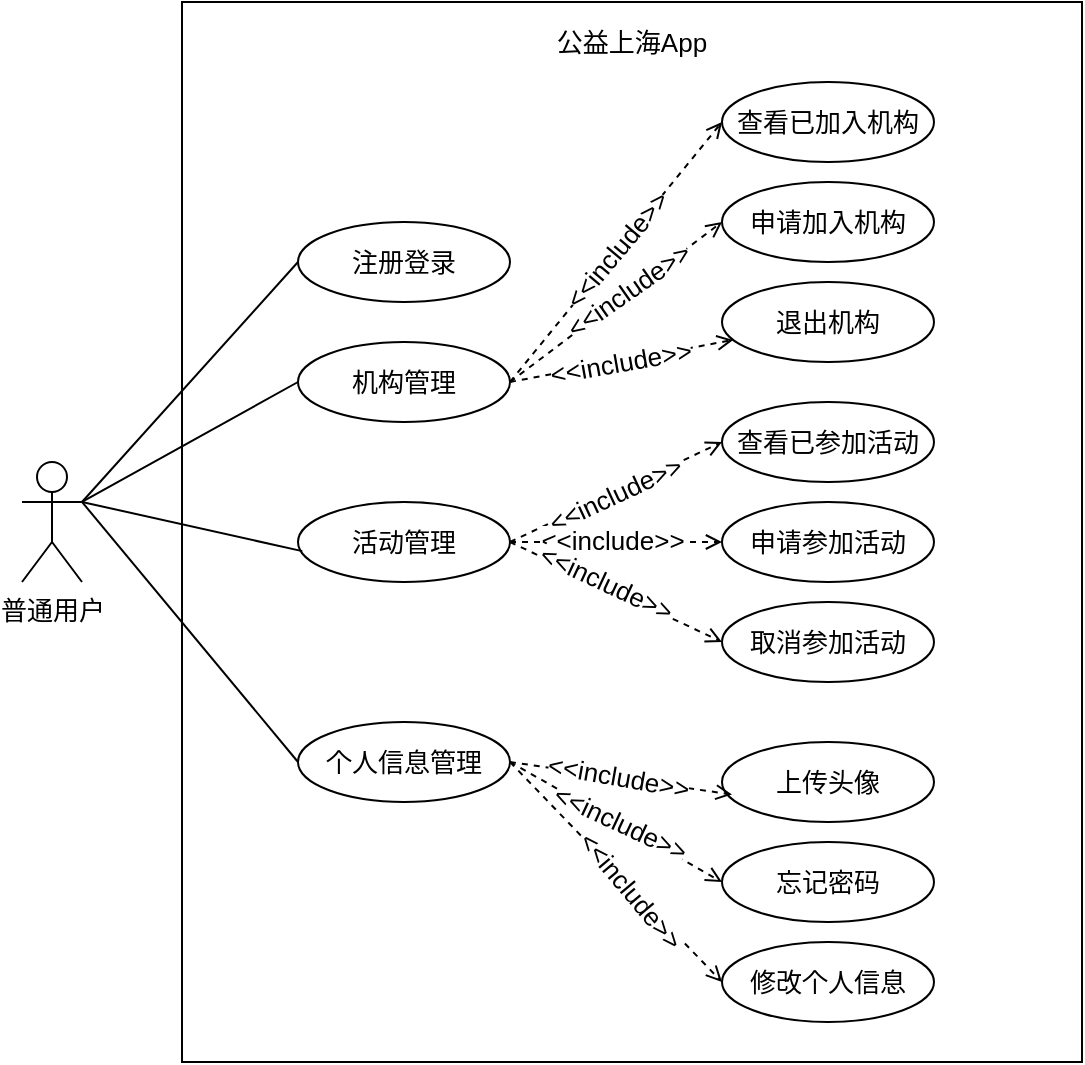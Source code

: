 <mxfile version="24.4.9" type="github">
  <diagram name="第 1 页" id="QIkSNU2lJWrrcMK7OgB3">
    <mxGraphModel dx="1195" dy="615" grid="1" gridSize="10" guides="1" tooltips="1" connect="1" arrows="1" fold="1" page="1" pageScale="1" pageWidth="827" pageHeight="1169" math="0" shadow="0">
      <root>
        <mxCell id="0" />
        <mxCell id="1" parent="0" />
        <mxCell id="RuP5DusUmNIFuySBbjsR-11" style="edgeStyle=none;rounded=0;orthogonalLoop=1;jettySize=auto;html=1;exitX=1;exitY=0.333;exitDx=0;exitDy=0;exitPerimeter=0;entryX=0;entryY=0.5;entryDx=0;entryDy=0;endArrow=none;endFill=0;fontSize=13;" edge="1" parent="1" source="RuP5DusUmNIFuySBbjsR-1" target="RuP5DusUmNIFuySBbjsR-6">
          <mxGeometry relative="1" as="geometry" />
        </mxCell>
        <mxCell id="RuP5DusUmNIFuySBbjsR-12" style="edgeStyle=none;rounded=0;orthogonalLoop=1;jettySize=auto;html=1;exitX=1;exitY=0.333;exitDx=0;exitDy=0;exitPerimeter=0;entryX=0;entryY=0.5;entryDx=0;entryDy=0;endArrow=none;endFill=0;fontSize=13;" edge="1" parent="1" source="RuP5DusUmNIFuySBbjsR-1" target="RuP5DusUmNIFuySBbjsR-7">
          <mxGeometry relative="1" as="geometry" />
        </mxCell>
        <mxCell id="RuP5DusUmNIFuySBbjsR-14" style="edgeStyle=none;rounded=0;orthogonalLoop=1;jettySize=auto;html=1;exitX=1;exitY=0.333;exitDx=0;exitDy=0;exitPerimeter=0;entryX=0;entryY=0.5;entryDx=0;entryDy=0;endArrow=none;endFill=0;fontSize=13;" edge="1" parent="1" source="RuP5DusUmNIFuySBbjsR-1" target="RuP5DusUmNIFuySBbjsR-9">
          <mxGeometry relative="1" as="geometry" />
        </mxCell>
        <mxCell id="RuP5DusUmNIFuySBbjsR-1" value="普通用户" style="shape=umlActor;verticalLabelPosition=bottom;verticalAlign=top;html=1;outlineConnect=0;fontSize=13;" vertex="1" parent="1">
          <mxGeometry x="170" y="230" width="30" height="60" as="geometry" />
        </mxCell>
        <mxCell id="RuP5DusUmNIFuySBbjsR-4" value="" style="rounded=0;whiteSpace=wrap;html=1;gradientColor=none;fillColor=none;fontSize=13;" vertex="1" parent="1">
          <mxGeometry x="250" width="450" height="530" as="geometry" />
        </mxCell>
        <mxCell id="RuP5DusUmNIFuySBbjsR-6" value="注册登录" style="ellipse;whiteSpace=wrap;html=1;fontSize=13;" vertex="1" parent="1">
          <mxGeometry x="308" y="110" width="106" height="40" as="geometry" />
        </mxCell>
        <mxCell id="RuP5DusUmNIFuySBbjsR-27" style="edgeStyle=none;rounded=0;orthogonalLoop=1;jettySize=auto;html=1;exitX=1;exitY=0.5;exitDx=0;exitDy=0;entryX=0;entryY=0.5;entryDx=0;entryDy=0;endArrow=open;endFill=0;dashed=1;fontSize=13;" edge="1" parent="1" source="RuP5DusUmNIFuySBbjsR-7" target="RuP5DusUmNIFuySBbjsR-24">
          <mxGeometry relative="1" as="geometry" />
        </mxCell>
        <mxCell id="RuP5DusUmNIFuySBbjsR-40" value="&amp;lt;&amp;lt;include&amp;gt;&amp;gt;" style="edgeLabel;html=1;align=center;verticalAlign=middle;resizable=0;points=[];rotation=-50;fontSize=13;" vertex="1" connectable="0" parent="RuP5DusUmNIFuySBbjsR-27">
          <mxGeometry x="0.01" y="1" relative="1" as="geometry">
            <mxPoint as="offset" />
          </mxGeometry>
        </mxCell>
        <mxCell id="RuP5DusUmNIFuySBbjsR-28" style="edgeStyle=none;rounded=0;orthogonalLoop=1;jettySize=auto;html=1;exitX=1;exitY=0.5;exitDx=0;exitDy=0;entryX=0;entryY=0.5;entryDx=0;entryDy=0;endArrow=open;endFill=0;dashed=1;fontSize=13;" edge="1" parent="1" source="RuP5DusUmNIFuySBbjsR-7" target="RuP5DusUmNIFuySBbjsR-16">
          <mxGeometry relative="1" as="geometry" />
        </mxCell>
        <mxCell id="RuP5DusUmNIFuySBbjsR-41" value="&amp;lt;&amp;lt;include&amp;gt;&amp;gt;" style="edgeLabel;html=1;align=center;verticalAlign=middle;resizable=0;points=[];rotation=-35;fontSize=13;" vertex="1" connectable="0" parent="RuP5DusUmNIFuySBbjsR-28">
          <mxGeometry x="0.119" y="1" relative="1" as="geometry">
            <mxPoint as="offset" />
          </mxGeometry>
        </mxCell>
        <mxCell id="RuP5DusUmNIFuySBbjsR-29" style="edgeStyle=none;rounded=0;orthogonalLoop=1;jettySize=auto;html=1;exitX=1;exitY=0.5;exitDx=0;exitDy=0;endArrow=open;endFill=0;dashed=1;fontSize=13;" edge="1" parent="1" source="RuP5DusUmNIFuySBbjsR-7" target="RuP5DusUmNIFuySBbjsR-21">
          <mxGeometry relative="1" as="geometry" />
        </mxCell>
        <mxCell id="RuP5DusUmNIFuySBbjsR-42" value="&amp;lt;&amp;lt;include&amp;gt;&amp;gt;" style="edgeLabel;html=1;align=center;verticalAlign=middle;resizable=0;points=[];rotation=-10;fontSize=13;" vertex="1" connectable="0" parent="RuP5DusUmNIFuySBbjsR-29">
          <mxGeometry x="-0.017" relative="1" as="geometry">
            <mxPoint as="offset" />
          </mxGeometry>
        </mxCell>
        <mxCell id="RuP5DusUmNIFuySBbjsR-7" value="机构管理" style="ellipse;whiteSpace=wrap;html=1;fontSize=13;" vertex="1" parent="1">
          <mxGeometry x="308" y="170" width="106" height="40" as="geometry" />
        </mxCell>
        <mxCell id="RuP5DusUmNIFuySBbjsR-30" style="edgeStyle=none;rounded=0;orthogonalLoop=1;jettySize=auto;html=1;exitX=1;exitY=0.5;exitDx=0;exitDy=0;entryX=0;entryY=0.5;entryDx=0;entryDy=0;endArrow=open;endFill=0;dashed=1;fontSize=13;" edge="1" parent="1" source="RuP5DusUmNIFuySBbjsR-8" target="RuP5DusUmNIFuySBbjsR-26">
          <mxGeometry relative="1" as="geometry" />
        </mxCell>
        <mxCell id="RuP5DusUmNIFuySBbjsR-43" value="&amp;lt;&amp;lt;include&amp;gt;&amp;gt;" style="edgeLabel;html=1;align=center;verticalAlign=middle;resizable=0;points=[];rotation=-25;fontSize=13;" vertex="1" connectable="0" parent="RuP5DusUmNIFuySBbjsR-30">
          <mxGeometry x="-0.018" relative="1" as="geometry">
            <mxPoint as="offset" />
          </mxGeometry>
        </mxCell>
        <mxCell id="RuP5DusUmNIFuySBbjsR-31" style="edgeStyle=none;rounded=0;orthogonalLoop=1;jettySize=auto;html=1;exitX=1;exitY=0.5;exitDx=0;exitDy=0;entryX=0;entryY=0.5;entryDx=0;entryDy=0;endArrow=open;endFill=0;dashed=1;fontSize=13;" edge="1" parent="1" source="RuP5DusUmNIFuySBbjsR-8" target="RuP5DusUmNIFuySBbjsR-22">
          <mxGeometry relative="1" as="geometry" />
        </mxCell>
        <mxCell id="RuP5DusUmNIFuySBbjsR-44" value="&amp;lt;&amp;lt;include&amp;gt;&amp;gt;" style="edgeLabel;html=1;align=center;verticalAlign=middle;resizable=0;points=[];fontSize=13;" vertex="1" connectable="0" parent="RuP5DusUmNIFuySBbjsR-31">
          <mxGeometry x="-0.034" y="1" relative="1" as="geometry">
            <mxPoint as="offset" />
          </mxGeometry>
        </mxCell>
        <mxCell id="RuP5DusUmNIFuySBbjsR-32" style="edgeStyle=none;rounded=0;orthogonalLoop=1;jettySize=auto;html=1;exitX=1;exitY=0.5;exitDx=0;exitDy=0;entryX=0;entryY=0.5;entryDx=0;entryDy=0;endArrow=open;endFill=0;dashed=1;fontSize=13;" edge="1" parent="1" source="RuP5DusUmNIFuySBbjsR-8" target="RuP5DusUmNIFuySBbjsR-23">
          <mxGeometry relative="1" as="geometry" />
        </mxCell>
        <mxCell id="RuP5DusUmNIFuySBbjsR-45" value="&amp;lt;&amp;lt;include&amp;gt;&amp;gt;" style="edgeLabel;html=1;align=center;verticalAlign=middle;resizable=0;points=[];rotation=25;fontSize=13;" vertex="1" connectable="0" parent="RuP5DusUmNIFuySBbjsR-32">
          <mxGeometry x="-0.083" y="-1" relative="1" as="geometry">
            <mxPoint y="-4" as="offset" />
          </mxGeometry>
        </mxCell>
        <mxCell id="RuP5DusUmNIFuySBbjsR-8" value="活动管理" style="ellipse;whiteSpace=wrap;html=1;fontSize=13;" vertex="1" parent="1">
          <mxGeometry x="308" y="250" width="106" height="40" as="geometry" />
        </mxCell>
        <mxCell id="RuP5DusUmNIFuySBbjsR-37" style="edgeStyle=none;rounded=0;orthogonalLoop=1;jettySize=auto;html=1;exitX=1;exitY=0.5;exitDx=0;exitDy=0;entryX=0;entryY=0.5;entryDx=0;entryDy=0;endArrow=open;endFill=0;dashed=1;fontSize=13;" edge="1" parent="1" source="RuP5DusUmNIFuySBbjsR-9" target="RuP5DusUmNIFuySBbjsR-34">
          <mxGeometry relative="1" as="geometry" />
        </mxCell>
        <mxCell id="RuP5DusUmNIFuySBbjsR-47" value="&amp;lt;&amp;lt;include&amp;gt;&amp;gt;" style="edgeLabel;html=1;align=center;verticalAlign=middle;resizable=0;points=[];rotation=25;fontSize=13;" vertex="1" connectable="0" parent="RuP5DusUmNIFuySBbjsR-37">
          <mxGeometry x="0.027" y="1" relative="1" as="geometry">
            <mxPoint as="offset" />
          </mxGeometry>
        </mxCell>
        <mxCell id="RuP5DusUmNIFuySBbjsR-38" style="edgeStyle=none;rounded=0;orthogonalLoop=1;jettySize=auto;html=1;exitX=1;exitY=0.5;exitDx=0;exitDy=0;entryX=0;entryY=0.5;entryDx=0;entryDy=0;endArrow=open;endFill=0;dashed=1;fontSize=13;" edge="1" parent="1" source="RuP5DusUmNIFuySBbjsR-9" target="RuP5DusUmNIFuySBbjsR-35">
          <mxGeometry relative="1" as="geometry" />
        </mxCell>
        <mxCell id="RuP5DusUmNIFuySBbjsR-48" value="&amp;lt;&amp;lt;include&amp;gt;&amp;gt;" style="edgeLabel;html=1;align=center;verticalAlign=middle;resizable=0;points=[];rotation=50;fontSize=13;" vertex="1" connectable="0" parent="RuP5DusUmNIFuySBbjsR-38">
          <mxGeometry x="0.15" y="-1" relative="1" as="geometry">
            <mxPoint as="offset" />
          </mxGeometry>
        </mxCell>
        <mxCell id="RuP5DusUmNIFuySBbjsR-9" value="个人信息管理" style="ellipse;whiteSpace=wrap;html=1;fontSize=13;" vertex="1" parent="1">
          <mxGeometry x="308" y="360" width="106" height="40" as="geometry" />
        </mxCell>
        <mxCell id="RuP5DusUmNIFuySBbjsR-13" style="edgeStyle=none;rounded=0;orthogonalLoop=1;jettySize=auto;html=1;exitX=1;exitY=0.333;exitDx=0;exitDy=0;exitPerimeter=0;entryX=0.02;entryY=0.614;entryDx=0;entryDy=0;entryPerimeter=0;endArrow=none;endFill=0;fontSize=13;" edge="1" parent="1" source="RuP5DusUmNIFuySBbjsR-1" target="RuP5DusUmNIFuySBbjsR-8">
          <mxGeometry relative="1" as="geometry" />
        </mxCell>
        <mxCell id="RuP5DusUmNIFuySBbjsR-16" value="申请加入机构" style="ellipse;whiteSpace=wrap;html=1;fontSize=13;" vertex="1" parent="1">
          <mxGeometry x="520" y="90" width="106" height="40" as="geometry" />
        </mxCell>
        <mxCell id="RuP5DusUmNIFuySBbjsR-21" value="退出机构" style="ellipse;whiteSpace=wrap;html=1;fontSize=13;" vertex="1" parent="1">
          <mxGeometry x="520" y="140" width="106" height="40" as="geometry" />
        </mxCell>
        <mxCell id="RuP5DusUmNIFuySBbjsR-22" value="申请参加活动" style="ellipse;whiteSpace=wrap;html=1;fontSize=13;" vertex="1" parent="1">
          <mxGeometry x="520" y="250" width="106" height="40" as="geometry" />
        </mxCell>
        <mxCell id="RuP5DusUmNIFuySBbjsR-23" value="取消参加活动" style="ellipse;whiteSpace=wrap;html=1;fontSize=13;" vertex="1" parent="1">
          <mxGeometry x="520" y="300" width="106" height="40" as="geometry" />
        </mxCell>
        <mxCell id="RuP5DusUmNIFuySBbjsR-24" value="查看已加入机构" style="ellipse;whiteSpace=wrap;html=1;fontSize=13;" vertex="1" parent="1">
          <mxGeometry x="520" y="40" width="106" height="40" as="geometry" />
        </mxCell>
        <mxCell id="RuP5DusUmNIFuySBbjsR-26" value="查看已参加活动" style="ellipse;whiteSpace=wrap;html=1;fontSize=13;" vertex="1" parent="1">
          <mxGeometry x="520" y="200" width="106" height="40" as="geometry" />
        </mxCell>
        <mxCell id="RuP5DusUmNIFuySBbjsR-33" value="上传头像" style="ellipse;whiteSpace=wrap;html=1;fontSize=13;" vertex="1" parent="1">
          <mxGeometry x="520" y="370" width="106" height="40" as="geometry" />
        </mxCell>
        <mxCell id="RuP5DusUmNIFuySBbjsR-34" value="忘记密码" style="ellipse;whiteSpace=wrap;html=1;fontSize=13;" vertex="1" parent="1">
          <mxGeometry x="520" y="420" width="106" height="40" as="geometry" />
        </mxCell>
        <mxCell id="RuP5DusUmNIFuySBbjsR-35" value="修改个人信息" style="ellipse;whiteSpace=wrap;html=1;fontSize=13;" vertex="1" parent="1">
          <mxGeometry x="520" y="470" width="106" height="40" as="geometry" />
        </mxCell>
        <mxCell id="RuP5DusUmNIFuySBbjsR-36" style="edgeStyle=none;rounded=0;orthogonalLoop=1;jettySize=auto;html=1;exitX=1;exitY=0.5;exitDx=0;exitDy=0;entryX=0.047;entryY=0.657;entryDx=0;entryDy=0;entryPerimeter=0;endArrow=open;endFill=0;dashed=1;fontSize=13;" edge="1" parent="1" source="RuP5DusUmNIFuySBbjsR-9" target="RuP5DusUmNIFuySBbjsR-33">
          <mxGeometry relative="1" as="geometry" />
        </mxCell>
        <mxCell id="RuP5DusUmNIFuySBbjsR-46" value="&amp;lt;&amp;lt;include&amp;gt;&amp;gt;" style="edgeLabel;html=1;align=center;verticalAlign=middle;resizable=0;points=[];rotation=10;fontSize=13;" vertex="1" connectable="0" parent="RuP5DusUmNIFuySBbjsR-36">
          <mxGeometry x="-0.037" y="1" relative="1" as="geometry">
            <mxPoint as="offset" />
          </mxGeometry>
        </mxCell>
        <mxCell id="RuP5DusUmNIFuySBbjsR-39" value="公益上海App" style="rounded=0;whiteSpace=wrap;html=1;strokeColor=none;fillColor=none;fontSize=13;" vertex="1" parent="1">
          <mxGeometry x="415" y="10" width="120" height="20" as="geometry" />
        </mxCell>
      </root>
    </mxGraphModel>
  </diagram>
</mxfile>
